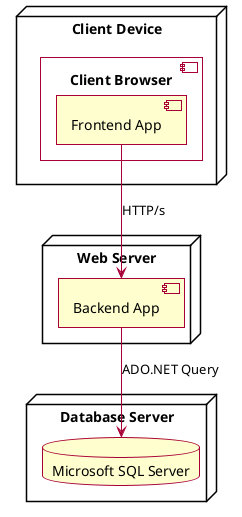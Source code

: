 @startuml
skin rose
skinparam shadowing false
'skinparam backgroundColor red

'------------- TRANSPARÊNCIA -------------------
skinparam package<<Layout>> {
  borderColor Transparent
  backgroundColor Transparent
  fontColor Transparent
  stereotypeFontColor Transparent
}


node "Web Server" {
    component "Backend App" as backend
}

node "Database Server" {
    database "Microsoft SQL Server" as db
}


' Should we represent the browser as a component?
node "Client Device" {
    component "Client Browser" {
        component "Frontend App" as frontend
    }
}



frontend --> backend : HTTP/s
backend --> db : ADO.NET Query

@enduml
